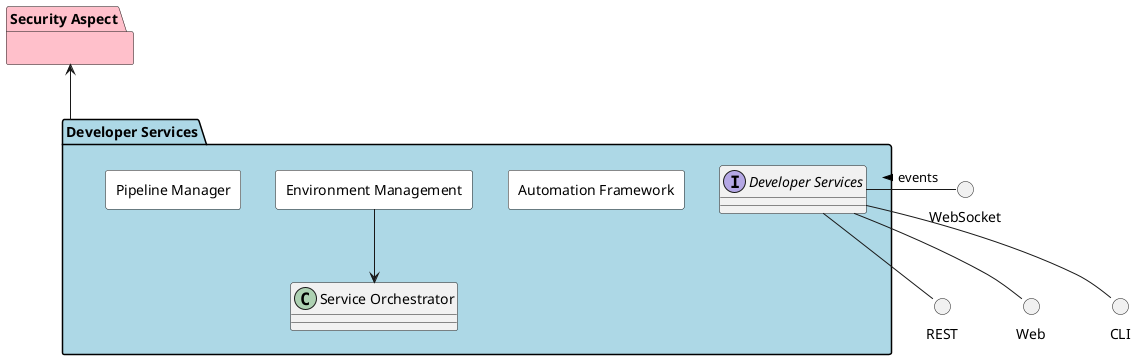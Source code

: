 @startuml


package "Security Aspect" #pink {

}


package "Developer Services" #lightblue {

    interface "Developer Services" as i {
    
    
    }
}

circle REST
circle Web
circle CLI
circle WebSocket

i -down- Web
i -down- CLI
i -down- REST
WebSocket -left- i: events >

package "Developer Services" #lightblue {


rectangle "Automation Framework" #white {
}

rectangle "Environment Management" #white {
}

rectangle "Pipeline Manager" #white {
}

    "Environment Management" --> "Service Orchestrator"
    
}


    "Security Aspect" <-- "Developer Services"


@enduml
